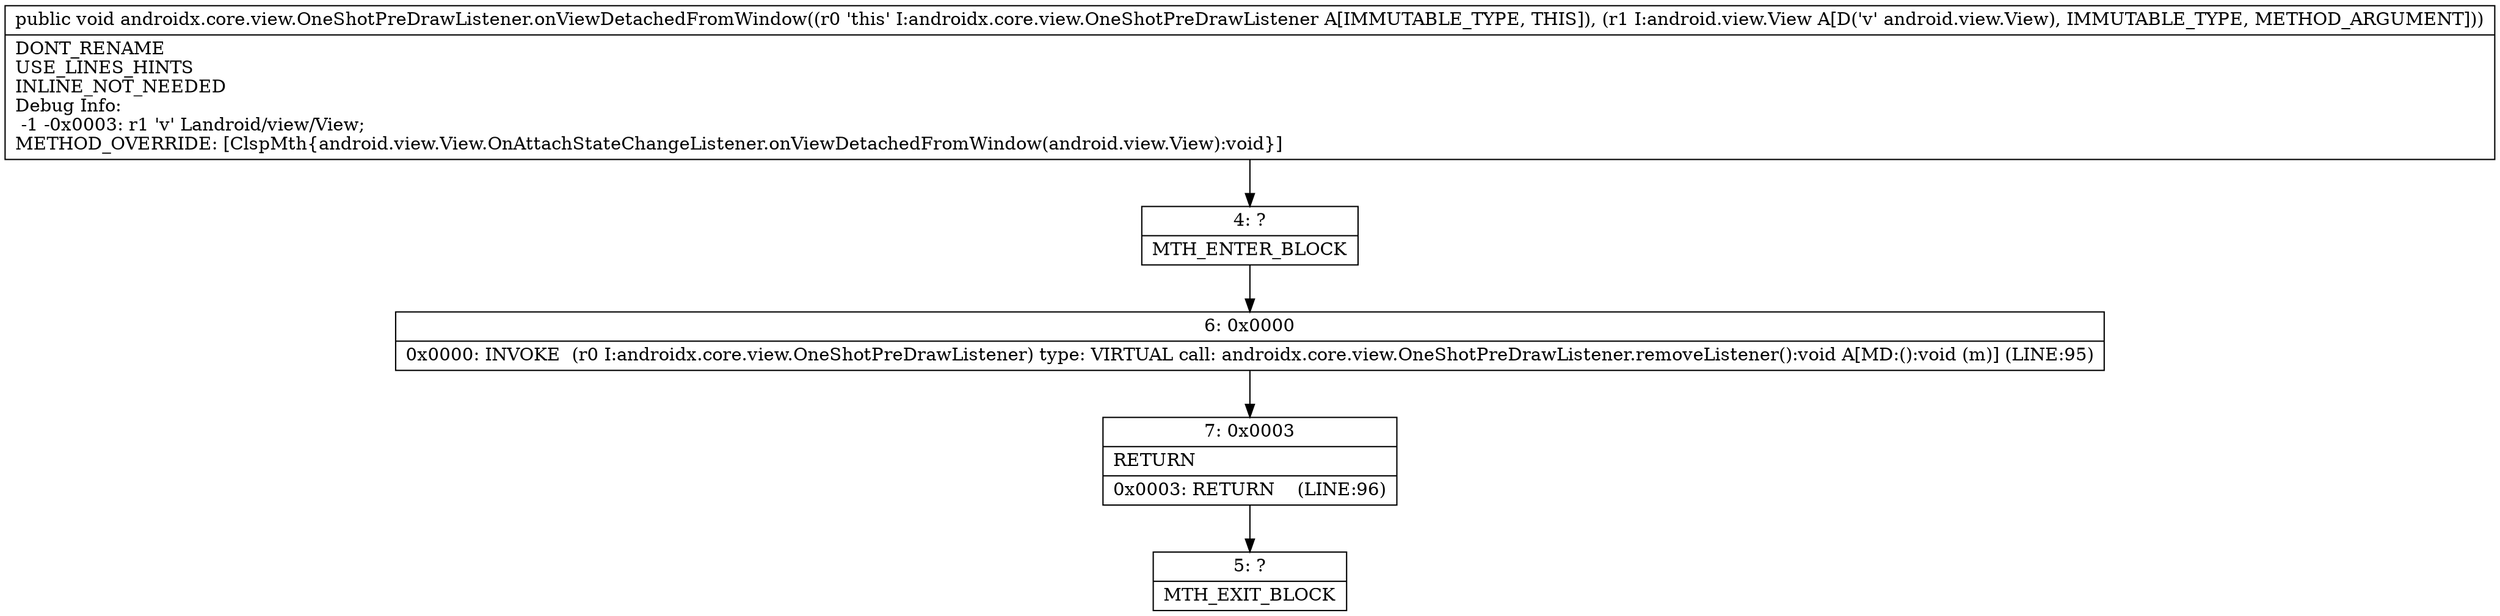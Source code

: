 digraph "CFG forandroidx.core.view.OneShotPreDrawListener.onViewDetachedFromWindow(Landroid\/view\/View;)V" {
Node_4 [shape=record,label="{4\:\ ?|MTH_ENTER_BLOCK\l}"];
Node_6 [shape=record,label="{6\:\ 0x0000|0x0000: INVOKE  (r0 I:androidx.core.view.OneShotPreDrawListener) type: VIRTUAL call: androidx.core.view.OneShotPreDrawListener.removeListener():void A[MD:():void (m)] (LINE:95)\l}"];
Node_7 [shape=record,label="{7\:\ 0x0003|RETURN\l|0x0003: RETURN    (LINE:96)\l}"];
Node_5 [shape=record,label="{5\:\ ?|MTH_EXIT_BLOCK\l}"];
MethodNode[shape=record,label="{public void androidx.core.view.OneShotPreDrawListener.onViewDetachedFromWindow((r0 'this' I:androidx.core.view.OneShotPreDrawListener A[IMMUTABLE_TYPE, THIS]), (r1 I:android.view.View A[D('v' android.view.View), IMMUTABLE_TYPE, METHOD_ARGUMENT]))  | DONT_RENAME\lUSE_LINES_HINTS\lINLINE_NOT_NEEDED\lDebug Info:\l  \-1 \-0x0003: r1 'v' Landroid\/view\/View;\lMETHOD_OVERRIDE: [ClspMth\{android.view.View.OnAttachStateChangeListener.onViewDetachedFromWindow(android.view.View):void\}]\l}"];
MethodNode -> Node_4;Node_4 -> Node_6;
Node_6 -> Node_7;
Node_7 -> Node_5;
}

